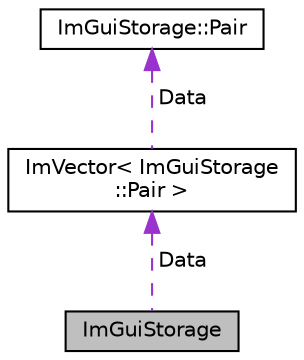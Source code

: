 digraph "ImGuiStorage"
{
  edge [fontname="Helvetica",fontsize="10",labelfontname="Helvetica",labelfontsize="10"];
  node [fontname="Helvetica",fontsize="10",shape=record];
  Node1 [label="ImGuiStorage",height=0.2,width=0.4,color="black", fillcolor="grey75", style="filled", fontcolor="black"];
  Node2 -> Node1 [dir="back",color="darkorchid3",fontsize="10",style="dashed",label=" Data" ,fontname="Helvetica"];
  Node2 [label="ImVector\< ImGuiStorage\l::Pair \>",height=0.2,width=0.4,color="black", fillcolor="white", style="filled",URL="$classImVector.html"];
  Node3 -> Node2 [dir="back",color="darkorchid3",fontsize="10",style="dashed",label=" Data" ,fontname="Helvetica"];
  Node3 [label="ImGuiStorage::Pair",height=0.2,width=0.4,color="black", fillcolor="white", style="filled",URL="$structImGuiStorage_1_1Pair.html"];
}
